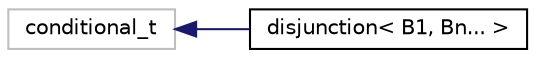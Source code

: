 digraph "Graphical Class Hierarchy"
{
  edge [fontname="Helvetica",fontsize="10",labelfontname="Helvetica",labelfontsize="10"];
  node [fontname="Helvetica",fontsize="10",shape=record];
  rankdir="LR";
  Node1 [label="conditional_t",height=0.2,width=0.4,color="grey75", fillcolor="white", style="filled"];
  Node1 -> Node2 [dir="back",color="midnightblue",fontsize="10",style="solid",fontname="Helvetica"];
  Node2 [label="disjunction\< B1, Bn... \>",height=0.2,width=0.4,color="black", fillcolor="white", style="filled",URL="$structdisjunction_3_01B1_00_01Bn_8_8_8_01_4.html"];
}
